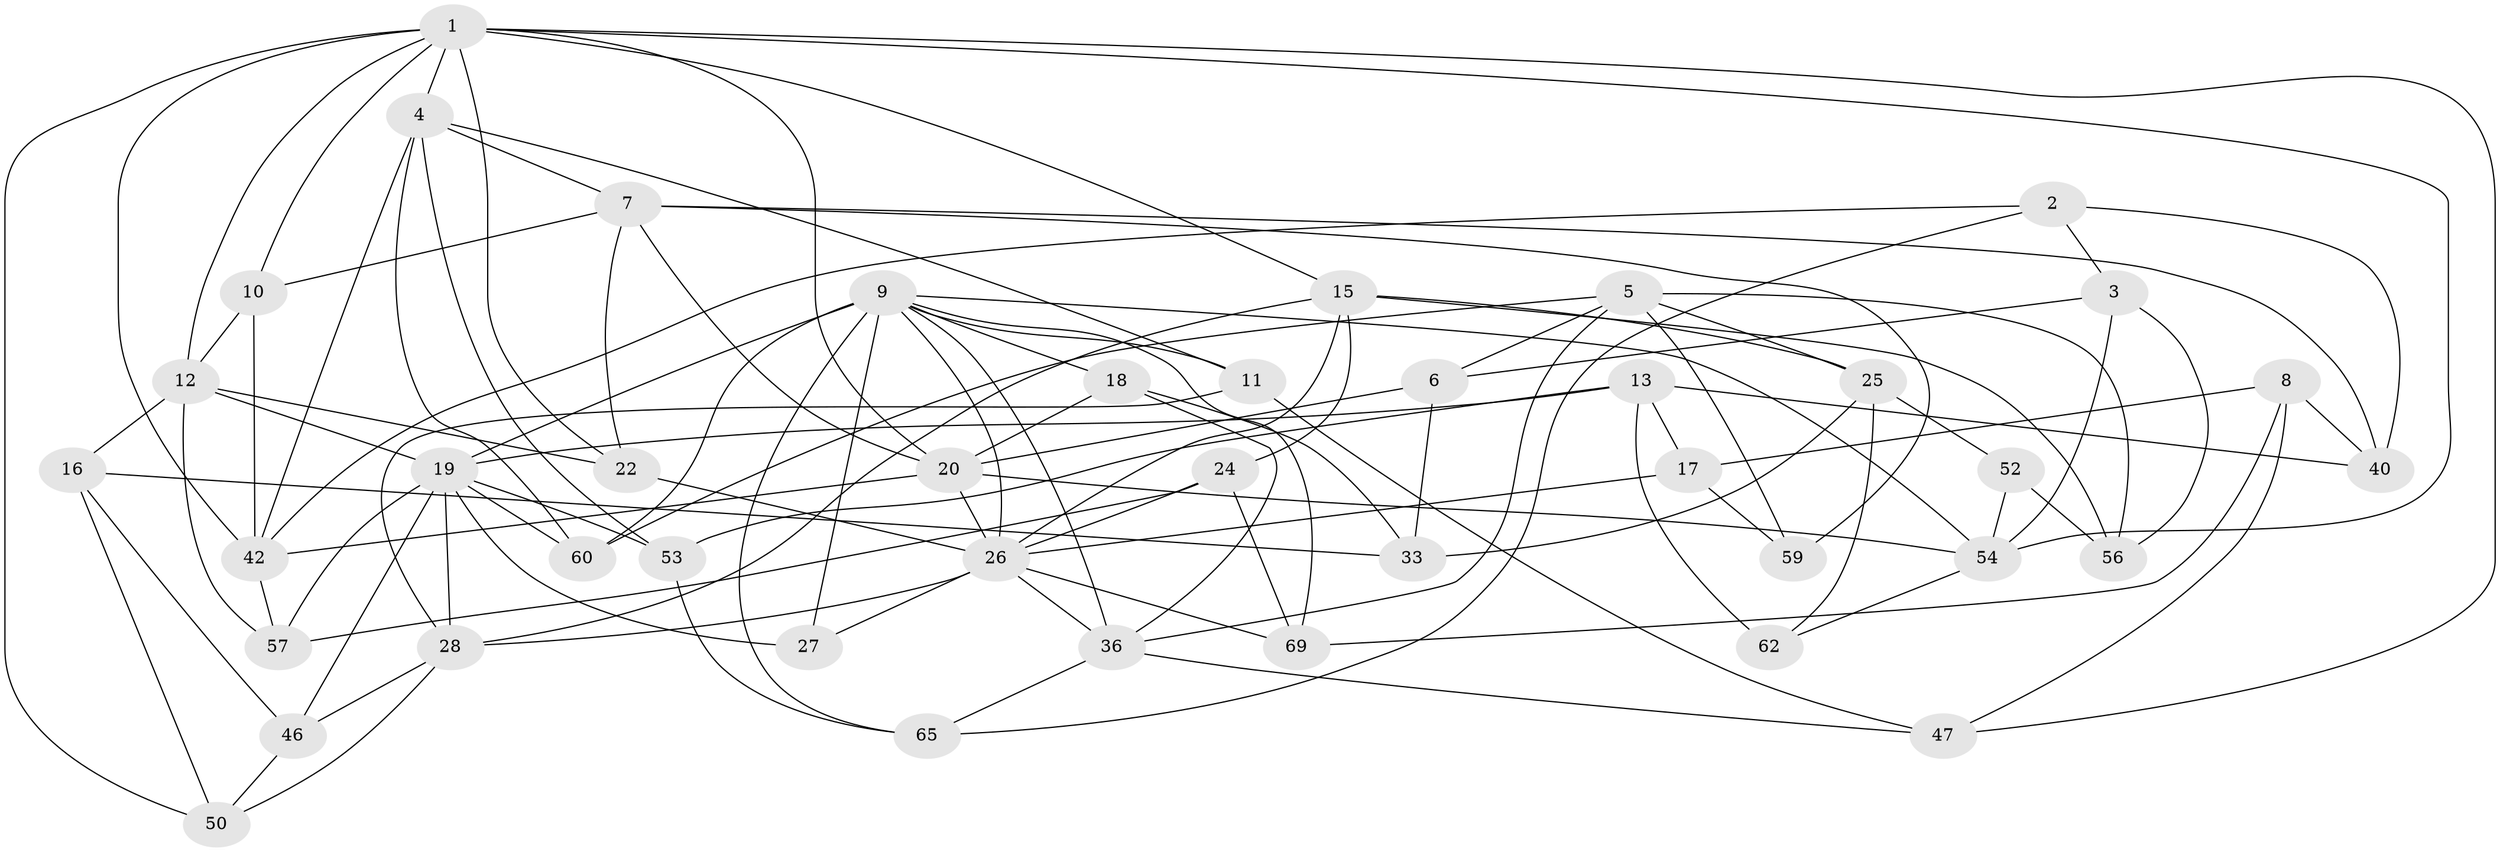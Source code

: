 // original degree distribution, {4: 1.0}
// Generated by graph-tools (version 1.1) at 2025/20/03/04/25 18:20:38]
// undirected, 42 vertices, 105 edges
graph export_dot {
graph [start="1"]
  node [color=gray90,style=filled];
  1 [super="+43+31+37"];
  2;
  3;
  4 [super="+55"];
  5 [super="+14"];
  6;
  7 [super="+39+70"];
  8;
  9 [super="+58+38+68"];
  10;
  11;
  12 [super="+48"];
  13 [super="+64"];
  15 [super="+21"];
  16;
  17;
  18;
  19 [super="+34"];
  20 [super="+23+44"];
  22;
  24;
  25 [super="+63"];
  26 [super="+29+30"];
  27;
  28 [super="+35"];
  33;
  36 [super="+67"];
  40;
  42 [super="+51"];
  46;
  47;
  50;
  52;
  53;
  54 [super="+61"];
  56;
  57;
  59;
  60;
  62;
  65;
  69;
  1 -- 47;
  1 -- 50;
  1 -- 22;
  1 -- 10;
  1 -- 54;
  1 -- 20;
  1 -- 42;
  1 -- 12;
  1 -- 15;
  1 -- 4;
  2 -- 65;
  2 -- 40;
  2 -- 3;
  2 -- 42;
  3 -- 56;
  3 -- 6;
  3 -- 54;
  4 -- 11;
  4 -- 42;
  4 -- 7;
  4 -- 53;
  4 -- 60;
  5 -- 6;
  5 -- 56;
  5 -- 25;
  5 -- 59;
  5 -- 60;
  5 -- 36;
  6 -- 33;
  6 -- 20;
  7 -- 59 [weight=2];
  7 -- 40;
  7 -- 10;
  7 -- 20 [weight=2];
  7 -- 22;
  8 -- 17;
  8 -- 69;
  8 -- 40;
  8 -- 47;
  9 -- 18;
  9 -- 27;
  9 -- 69;
  9 -- 11;
  9 -- 36;
  9 -- 54;
  9 -- 65;
  9 -- 60;
  9 -- 26;
  9 -- 19;
  10 -- 42;
  10 -- 12;
  11 -- 47;
  11 -- 28;
  12 -- 22;
  12 -- 57;
  12 -- 16;
  12 -- 19;
  13 -- 53;
  13 -- 17;
  13 -- 62 [weight=2];
  13 -- 40;
  13 -- 19;
  15 -- 28;
  15 -- 25;
  15 -- 56;
  15 -- 24;
  15 -- 26;
  16 -- 33;
  16 -- 46;
  16 -- 50;
  17 -- 59;
  17 -- 26;
  18 -- 33;
  18 -- 20;
  18 -- 36;
  19 -- 53;
  19 -- 57;
  19 -- 46;
  19 -- 27 [weight=2];
  19 -- 28;
  19 -- 60;
  20 -- 42;
  20 -- 26;
  20 -- 54;
  22 -- 26;
  24 -- 69;
  24 -- 57;
  24 -- 26;
  25 -- 52 [weight=2];
  25 -- 33;
  25 -- 62;
  26 -- 27;
  26 -- 28;
  26 -- 69;
  26 -- 36;
  28 -- 50;
  28 -- 46;
  36 -- 47;
  36 -- 65;
  42 -- 57;
  46 -- 50;
  52 -- 56;
  52 -- 54;
  53 -- 65;
  54 -- 62;
}
